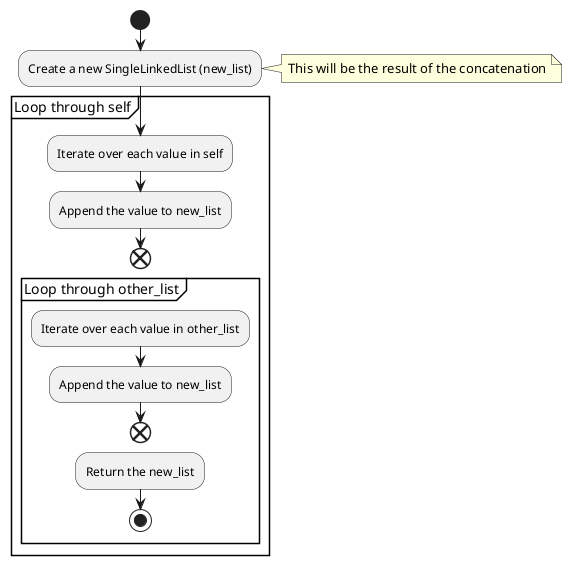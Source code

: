 @startuml

start
:Create a new SingleLinkedList (new_list);
note right: This will be the result of the concatenation

partition Loop through self
    :Iterate over each value in self;
    :Append the value to new_list;
end

partition Loop through other_list
    :Iterate over each value in other_list;
    :Append the value to new_list;
end

:Return the new_list;
stop

@enduml
